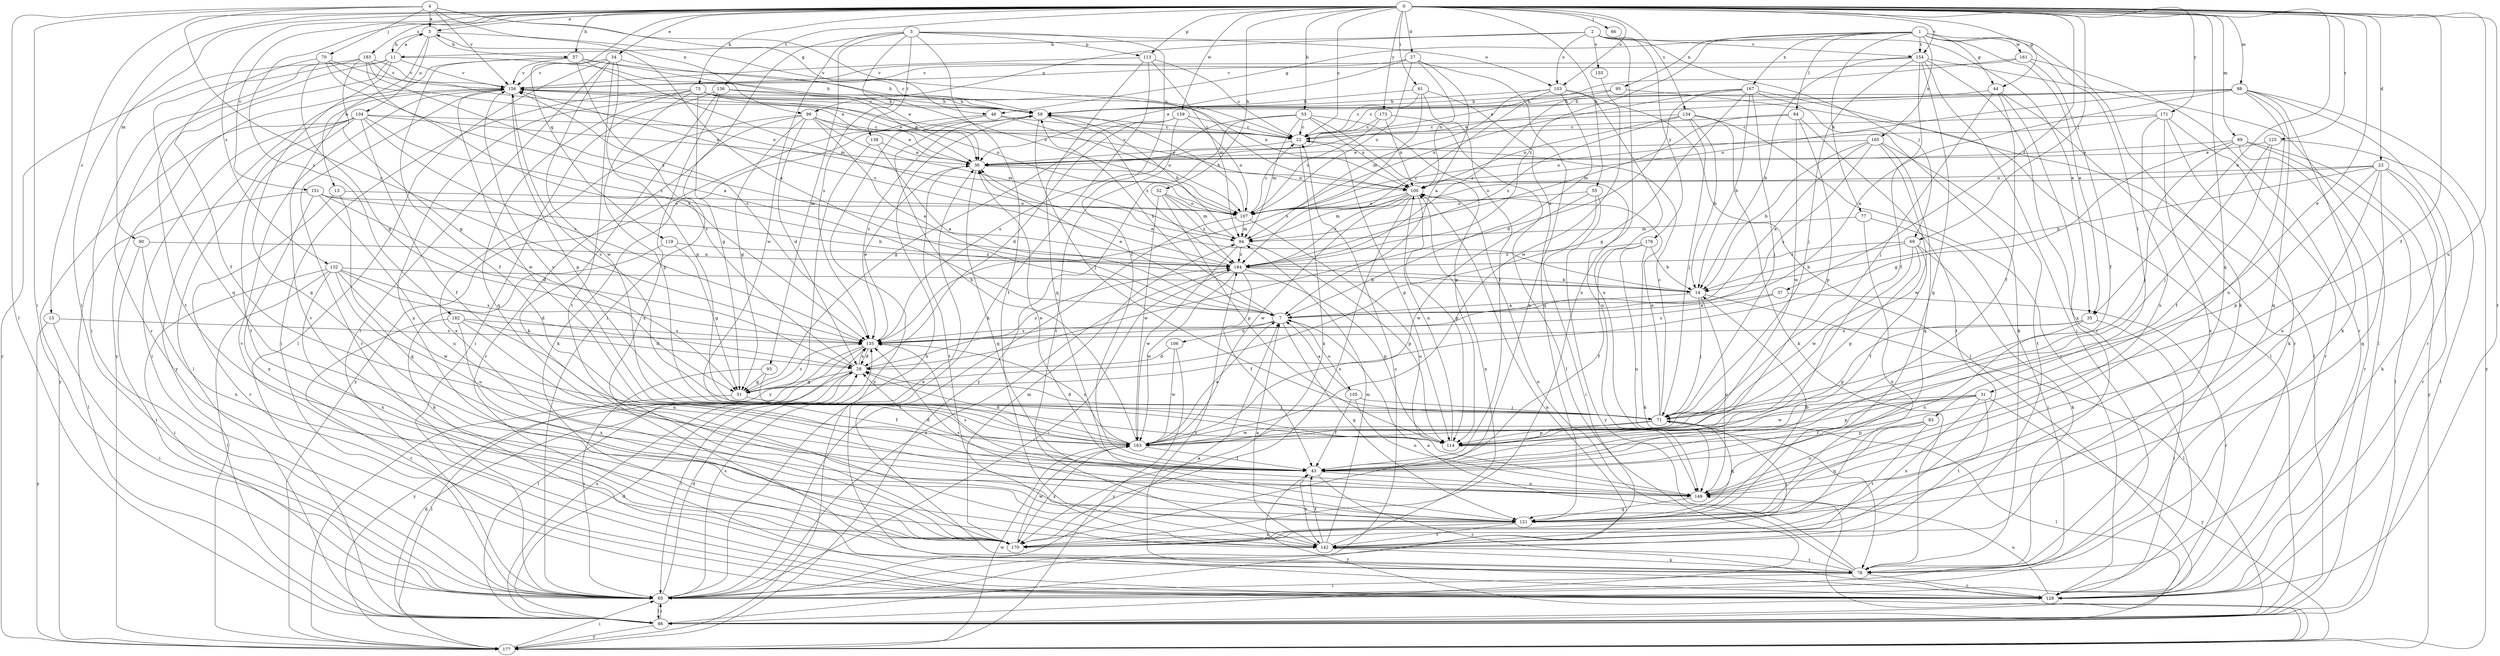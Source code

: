 strict digraph  {
0;
1;
2;
3;
4;
5;
7;
11;
13;
14;
15;
22;
23;
27;
28;
31;
34;
35;
36;
37;
43;
44;
46;
51;
52;
53;
55;
57;
58;
61;
65;
66;
69;
70;
71;
73;
77;
78;
83;
84;
86;
88;
89;
90;
93;
94;
95;
99;
100;
103;
104;
105;
106;
107;
113;
114;
119;
121;
125;
128;
132;
134;
135;
136;
138;
142;
149;
151;
154;
155;
156;
159;
161;
163;
165;
167;
170;
171;
173;
176;
177;
182;
183;
184;
0 -> 5  [label=a];
0 -> 15  [label=c];
0 -> 22  [label=c];
0 -> 23  [label=d];
0 -> 27  [label=d];
0 -> 31  [label=e];
0 -> 34  [label=e];
0 -> 35  [label=e];
0 -> 37  [label=f];
0 -> 43  [label=f];
0 -> 44  [label=g];
0 -> 52  [label=h];
0 -> 53  [label=h];
0 -> 55  [label=h];
0 -> 57  [label=h];
0 -> 61  [label=i];
0 -> 65  [label=i];
0 -> 66  [label=j];
0 -> 69  [label=j];
0 -> 73  [label=k];
0 -> 88  [label=m];
0 -> 89  [label=m];
0 -> 90  [label=m];
0 -> 103  [label=o];
0 -> 113  [label=p];
0 -> 119  [label=q];
0 -> 121  [label=q];
0 -> 125  [label=r];
0 -> 128  [label=r];
0 -> 132  [label=s];
0 -> 134  [label=s];
0 -> 136  [label=t];
0 -> 149  [label=u];
0 -> 151  [label=v];
0 -> 154  [label=v];
0 -> 159  [label=w];
0 -> 171  [label=y];
0 -> 173  [label=y];
0 -> 182  [label=z];
0 -> 183  [label=z];
1 -> 35  [label=e];
1 -> 44  [label=g];
1 -> 46  [label=g];
1 -> 77  [label=k];
1 -> 78  [label=k];
1 -> 83  [label=l];
1 -> 84  [label=l];
1 -> 95  [label=n];
1 -> 154  [label=v];
1 -> 161  [label=w];
1 -> 165  [label=x];
1 -> 167  [label=x];
1 -> 184  [label=z];
2 -> 11  [label=b];
2 -> 35  [label=e];
2 -> 69  [label=j];
2 -> 99  [label=n];
2 -> 103  [label=o];
2 -> 154  [label=v];
2 -> 155  [label=v];
2 -> 170  [label=x];
2 -> 176  [label=y];
3 -> 43  [label=f];
3 -> 65  [label=i];
3 -> 93  [label=m];
3 -> 103  [label=o];
3 -> 113  [label=p];
3 -> 135  [label=s];
3 -> 138  [label=t];
3 -> 142  [label=t];
3 -> 163  [label=w];
4 -> 5  [label=a];
4 -> 46  [label=g];
4 -> 65  [label=i];
4 -> 70  [label=j];
4 -> 86  [label=l];
4 -> 99  [label=n];
4 -> 100  [label=n];
4 -> 135  [label=s];
4 -> 156  [label=v];
5 -> 11  [label=b];
5 -> 13  [label=b];
5 -> 22  [label=c];
5 -> 57  [label=h];
5 -> 104  [label=o];
7 -> 5  [label=a];
7 -> 36  [label=e];
7 -> 58  [label=h];
7 -> 105  [label=o];
7 -> 106  [label=o];
7 -> 121  [label=q];
7 -> 135  [label=s];
11 -> 5  [label=a];
11 -> 58  [label=h];
11 -> 65  [label=i];
11 -> 121  [label=q];
11 -> 128  [label=r];
11 -> 142  [label=t];
11 -> 156  [label=v];
13 -> 107  [label=o];
13 -> 121  [label=q];
13 -> 128  [label=r];
14 -> 7  [label=a];
14 -> 36  [label=e];
14 -> 71  [label=j];
14 -> 86  [label=l];
14 -> 149  [label=u];
15 -> 65  [label=i];
15 -> 135  [label=s];
15 -> 177  [label=y];
22 -> 36  [label=e];
22 -> 114  [label=p];
22 -> 170  [label=x];
23 -> 14  [label=b];
23 -> 78  [label=k];
23 -> 100  [label=n];
23 -> 107  [label=o];
23 -> 114  [label=p];
23 -> 121  [label=q];
23 -> 128  [label=r];
23 -> 149  [label=u];
27 -> 7  [label=a];
27 -> 36  [label=e];
27 -> 100  [label=n];
27 -> 107  [label=o];
27 -> 156  [label=v];
27 -> 170  [label=x];
28 -> 51  [label=g];
28 -> 65  [label=i];
28 -> 135  [label=s];
28 -> 156  [label=v];
28 -> 184  [label=z];
31 -> 43  [label=f];
31 -> 71  [label=j];
31 -> 114  [label=p];
31 -> 142  [label=t];
31 -> 163  [label=w];
31 -> 170  [label=x];
31 -> 177  [label=y];
34 -> 65  [label=i];
34 -> 86  [label=l];
34 -> 107  [label=o];
34 -> 114  [label=p];
34 -> 142  [label=t];
34 -> 156  [label=v];
34 -> 163  [label=w];
35 -> 65  [label=i];
35 -> 114  [label=p];
35 -> 135  [label=s];
35 -> 149  [label=u];
36 -> 100  [label=n];
36 -> 121  [label=q];
36 -> 142  [label=t];
37 -> 7  [label=a];
37 -> 128  [label=r];
37 -> 135  [label=s];
43 -> 28  [label=d];
43 -> 36  [label=e];
43 -> 128  [label=r];
43 -> 142  [label=t];
43 -> 149  [label=u];
44 -> 43  [label=f];
44 -> 58  [label=h];
44 -> 71  [label=j];
44 -> 128  [label=r];
44 -> 170  [label=x];
46 -> 22  [label=c];
46 -> 78  [label=k];
46 -> 107  [label=o];
46 -> 177  [label=y];
51 -> 71  [label=j];
51 -> 86  [label=l];
51 -> 135  [label=s];
52 -> 94  [label=m];
52 -> 107  [label=o];
52 -> 114  [label=p];
52 -> 163  [label=w];
52 -> 184  [label=z];
53 -> 22  [label=c];
53 -> 94  [label=m];
53 -> 100  [label=n];
53 -> 114  [label=p];
53 -> 135  [label=s];
53 -> 149  [label=u];
53 -> 177  [label=y];
55 -> 65  [label=i];
55 -> 107  [label=o];
55 -> 163  [label=w];
55 -> 177  [label=y];
57 -> 36  [label=e];
57 -> 43  [label=f];
57 -> 58  [label=h];
57 -> 94  [label=m];
57 -> 135  [label=s];
57 -> 156  [label=v];
57 -> 177  [label=y];
58 -> 22  [label=c];
58 -> 71  [label=j];
58 -> 135  [label=s];
58 -> 156  [label=v];
58 -> 177  [label=y];
58 -> 184  [label=z];
61 -> 22  [label=c];
61 -> 43  [label=f];
61 -> 58  [label=h];
61 -> 121  [label=q];
61 -> 135  [label=s];
65 -> 7  [label=a];
65 -> 22  [label=c];
65 -> 28  [label=d];
65 -> 58  [label=h];
65 -> 86  [label=l];
65 -> 135  [label=s];
65 -> 184  [label=z];
69 -> 14  [label=b];
69 -> 43  [label=f];
69 -> 78  [label=k];
69 -> 114  [label=p];
69 -> 163  [label=w];
69 -> 184  [label=z];
70 -> 7  [label=a];
70 -> 43  [label=f];
70 -> 51  [label=g];
70 -> 107  [label=o];
70 -> 156  [label=v];
71 -> 22  [label=c];
71 -> 28  [label=d];
71 -> 86  [label=l];
71 -> 100  [label=n];
71 -> 114  [label=p];
71 -> 121  [label=q];
71 -> 156  [label=v];
71 -> 163  [label=w];
73 -> 36  [label=e];
73 -> 51  [label=g];
73 -> 58  [label=h];
73 -> 65  [label=i];
73 -> 100  [label=n];
73 -> 107  [label=o];
73 -> 114  [label=p];
73 -> 121  [label=q];
73 -> 170  [label=x];
77 -> 65  [label=i];
77 -> 94  [label=m];
77 -> 170  [label=x];
78 -> 7  [label=a];
78 -> 65  [label=i];
78 -> 100  [label=n];
78 -> 128  [label=r];
78 -> 142  [label=t];
83 -> 114  [label=p];
83 -> 121  [label=q];
83 -> 142  [label=t];
83 -> 149  [label=u];
84 -> 22  [label=c];
84 -> 94  [label=m];
84 -> 114  [label=p];
84 -> 142  [label=t];
84 -> 163  [label=w];
86 -> 28  [label=d];
86 -> 65  [label=i];
86 -> 100  [label=n];
86 -> 135  [label=s];
86 -> 177  [label=y];
88 -> 7  [label=a];
88 -> 22  [label=c];
88 -> 36  [label=e];
88 -> 58  [label=h];
88 -> 78  [label=k];
88 -> 107  [label=o];
88 -> 121  [label=q];
88 -> 128  [label=r];
88 -> 149  [label=u];
88 -> 177  [label=y];
89 -> 36  [label=e];
89 -> 51  [label=g];
89 -> 71  [label=j];
89 -> 86  [label=l];
89 -> 128  [label=r];
89 -> 177  [label=y];
90 -> 65  [label=i];
90 -> 170  [label=x];
90 -> 184  [label=n];
93 -> 43  [label=f];
93 -> 51  [label=g];
93 -> 65  [label=i];
94 -> 58  [label=h];
94 -> 114  [label=p];
94 -> 163  [label=w];
94 -> 184  [label=z];
95 -> 58  [label=h];
95 -> 86  [label=l];
95 -> 184  [label=z];
99 -> 7  [label=a];
99 -> 22  [label=c];
99 -> 28  [label=d];
99 -> 36  [label=e];
99 -> 51  [label=g];
99 -> 94  [label=m];
99 -> 128  [label=r];
99 -> 170  [label=x];
100 -> 94  [label=m];
100 -> 107  [label=o];
100 -> 114  [label=p];
100 -> 156  [label=v];
100 -> 163  [label=w];
100 -> 170  [label=x];
100 -> 184  [label=z];
103 -> 7  [label=a];
103 -> 58  [label=h];
103 -> 86  [label=l];
103 -> 94  [label=m];
103 -> 149  [label=u];
103 -> 184  [label=z];
104 -> 22  [label=c];
104 -> 36  [label=e];
104 -> 43  [label=f];
104 -> 65  [label=i];
104 -> 86  [label=l];
104 -> 135  [label=s];
104 -> 142  [label=t];
104 -> 177  [label=y];
104 -> 184  [label=z];
105 -> 7  [label=a];
105 -> 43  [label=f];
105 -> 71  [label=j];
105 -> 149  [label=u];
106 -> 28  [label=d];
106 -> 163  [label=w];
106 -> 177  [label=y];
107 -> 22  [label=c];
107 -> 58  [label=h];
107 -> 65  [label=i];
107 -> 94  [label=m];
107 -> 149  [label=u];
113 -> 22  [label=c];
113 -> 78  [label=k];
113 -> 94  [label=m];
113 -> 121  [label=q];
113 -> 156  [label=v];
114 -> 100  [label=n];
119 -> 51  [label=g];
119 -> 78  [label=k];
119 -> 184  [label=z];
121 -> 14  [label=b];
121 -> 135  [label=s];
121 -> 142  [label=t];
121 -> 170  [label=x];
125 -> 36  [label=e];
125 -> 43  [label=f];
125 -> 71  [label=j];
125 -> 86  [label=l];
128 -> 36  [label=e];
128 -> 149  [label=u];
128 -> 156  [label=v];
128 -> 184  [label=z];
132 -> 14  [label=b];
132 -> 28  [label=d];
132 -> 65  [label=i];
132 -> 86  [label=l];
132 -> 135  [label=s];
132 -> 149  [label=u];
132 -> 163  [label=w];
132 -> 170  [label=x];
134 -> 14  [label=b];
134 -> 22  [label=c];
134 -> 71  [label=j];
134 -> 78  [label=k];
134 -> 100  [label=n];
134 -> 128  [label=r];
134 -> 184  [label=z];
135 -> 28  [label=d];
135 -> 36  [label=e];
135 -> 86  [label=l];
135 -> 177  [label=y];
136 -> 36  [label=e];
136 -> 58  [label=h];
136 -> 65  [label=i];
136 -> 78  [label=k];
136 -> 170  [label=x];
138 -> 7  [label=a];
138 -> 36  [label=e];
138 -> 177  [label=y];
142 -> 7  [label=a];
142 -> 43  [label=f];
142 -> 71  [label=j];
142 -> 78  [label=k];
142 -> 94  [label=m];
142 -> 100  [label=n];
149 -> 121  [label=q];
149 -> 135  [label=s];
151 -> 14  [label=b];
151 -> 28  [label=d];
151 -> 86  [label=l];
151 -> 107  [label=o];
151 -> 149  [label=u];
151 -> 170  [label=x];
154 -> 14  [label=b];
154 -> 43  [label=f];
154 -> 65  [label=i];
154 -> 71  [label=j];
154 -> 86  [label=l];
154 -> 121  [label=q];
154 -> 128  [label=r];
154 -> 156  [label=v];
155 -> 163  [label=w];
156 -> 58  [label=h];
156 -> 114  [label=p];
156 -> 128  [label=r];
156 -> 163  [label=w];
156 -> 177  [label=y];
159 -> 22  [label=c];
159 -> 28  [label=d];
159 -> 51  [label=g];
159 -> 107  [label=o];
159 -> 142  [label=t];
161 -> 36  [label=e];
161 -> 43  [label=f];
161 -> 128  [label=r];
161 -> 156  [label=v];
163 -> 7  [label=a];
163 -> 28  [label=d];
163 -> 43  [label=f];
163 -> 58  [label=h];
163 -> 135  [label=s];
163 -> 156  [label=v];
163 -> 170  [label=x];
165 -> 7  [label=a];
165 -> 14  [label=b];
165 -> 36  [label=e];
165 -> 121  [label=q];
165 -> 135  [label=s];
165 -> 142  [label=t];
165 -> 163  [label=w];
167 -> 14  [label=b];
167 -> 28  [label=d];
167 -> 51  [label=g];
167 -> 58  [label=h];
167 -> 71  [label=j];
167 -> 78  [label=k];
167 -> 86  [label=l];
167 -> 107  [label=o];
170 -> 94  [label=m];
170 -> 156  [label=v];
170 -> 163  [label=w];
171 -> 22  [label=c];
171 -> 78  [label=k];
171 -> 107  [label=o];
171 -> 128  [label=r];
171 -> 149  [label=u];
171 -> 170  [label=x];
173 -> 22  [label=c];
173 -> 86  [label=l];
173 -> 100  [label=n];
173 -> 107  [label=o];
176 -> 14  [label=b];
176 -> 43  [label=f];
176 -> 78  [label=k];
176 -> 149  [label=u];
176 -> 184  [label=z];
177 -> 28  [label=d];
177 -> 43  [label=f];
177 -> 65  [label=i];
177 -> 163  [label=w];
182 -> 28  [label=d];
182 -> 128  [label=r];
182 -> 135  [label=s];
182 -> 149  [label=u];
182 -> 170  [label=x];
183 -> 36  [label=e];
183 -> 51  [label=g];
183 -> 121  [label=q];
183 -> 135  [label=s];
183 -> 156  [label=v];
183 -> 177  [label=y];
183 -> 184  [label=z];
184 -> 14  [label=b];
184 -> 43  [label=f];
184 -> 65  [label=i];
184 -> 114  [label=p];
184 -> 156  [label=v];
184 -> 163  [label=w];
}
